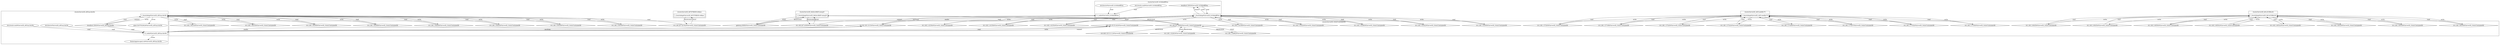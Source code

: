 digraph G {
	"10.1.80.247:52782#ServerID_OuterContainerID"->"1_fwatchdog#ServerID_667d78fb58-w6kmc"[ label="POST" ];
	"1_fwatchdog#ServerID_6dcbcc88d5-mmq29"->"gateway:8080#ServerID_OuterContainerID"[ label="POST" ];
	"gateway:8080#ServerID_OuterContainerID"->"1_fwatchdog#ServerID_6dcbcc88d5-mmq29"[ label="RESPONSE" ];
	"1_fwatchdog#ServerID_667d78fb58-w6kmc"->"10.1.80.247:52782#ServerID_OuterContainerID"[ label="RESPONSE" ];
	"1_fwatchdog#ServerID_6dcbcc88d5-mmq29"->"10.1.80.247:43858#ServerID_OuterContainerID"[ label="RESPONSE" ];
	"10.1.80.247:43858#ServerID_OuterContainerID"->"1_fwatchdog#ServerID_6dcbcc88d5-mmq29"[ label="POST" ];
	"10.1.80.247:8080#ServerID_OuterContainerID"->"1_fwatchdog#ServerID_6dcbcc88d5-mmq29"[ label="RESPONSE" ];
	"1_fwatchdog#ServerID_6dcbcc88d5-mmq29"->"10.1.80.247:8080#ServerID_OuterContainerID"[ label="POST" ];
	"localhost:3000#ServerID_b10d4e8ff34a"->"1_fwatchdog#ServerID_b10d4e8ff34a"[ label="read" ];
	"1_fwatchdog#ServerID_b10d4e8ff34a"->"localhost:3000#ServerID_b10d4e8ff34a"[ label="connect" ];
	"1_fwatchdog#ServerID_b10d4e8ff34a"->"localhost:3000#ServerID_b10d4e8ff34a"[ label="write" ];
	"10.1.80.247:43858#ServerID_OuterContainerID"->"1_fwatchdog#ServerID_b10d4e8ff34a"[ label="read" ];
	"11_node#ServerID_b10d4e8ff34a"->"10.152.183.10:53#ServerID_OuterContainerID"[ label="sendto" ];
	"/etc/hosts#ServerID_b10d4e8ff34a"->"11_node#ServerID_b10d4e8ff34a"[ label="read" ];
	"/etc/resolv.conf#ServerID_b10d4e8ff34a"->"11_node#ServerID_b10d4e8ff34a"[ label="read" ];
	"10.152.183.10:53#ServerID_OuterContainerID"->"11_node#ServerID_b10d4e8ff34a"[ label="recvfrom" ];
	"11_node#ServerID_b10d4e8ff34a"->"gateway:8080#ServerID_OuterContainerID"[ label="connect" ];
	"1_fwatchdog#ServerID_ef03aa1de3fe"->"localhost:3000#ServerID_ef03aa1de3fe"[ label="connect" ];
	"localhost:3000#ServerID_ef03aa1de3fe"->"1_fwatchdog#ServerID_ef03aa1de3fe"[ label="read" ];
	"10.1.80.247:52782#ServerID_OuterContainerID"->"1_fwatchdog#ServerID_ef03aa1de3fe"[ label="read" ];
	"1_fwatchdog#ServerID_ef03aa1de3fe"->"localhost:3000#ServerID_ef03aa1de3fe"[ label="write" ];
	"/etc/hosts#ServerID_ef03aa1de3fe"->"12_node#ServerID_ef03aa1de3fe"[ label="read" ];
	"/etc/resolv.conf#ServerID_ef03aa1de3fe"->"12_node#ServerID_ef03aa1de3fe"[ label="read" ];
	"localhost:3000#ServerID_ef03aa1de3fe"->"12_node#ServerID_ef03aa1de3fe"[ label="read" ];
	"12_node#ServerID_ef03aa1de3fe"->"10.152.183.10:53#ServerID_OuterContainerID"[ label="sendto" ];
	"10.152.183.10:53#ServerID_OuterContainerID"->"12_node#ServerID_ef03aa1de3fe"[ label="recvfrom" ];
	"182.255.35.53:443#ServerID_OuterContainerID"->"12_node#ServerID_ef03aa1de3fe"[ label="read" ];
	"12_node#ServerID_ef03aa1de3fe"->"182.255.35.53:443#ServerID_OuterContainerID"[ label="write" ];
	"12_node#ServerID_ef03aa1de3fe"->"182.255.35.53:443#ServerID_OuterContainerID"[ label="connect" ];
	"10.1.80.1:37200#ServerID_OuterContainerID"->"1_fwatchdog#ServerID_4451aee8bc70"[ label="read" ];
	"10.1.80.1:37198#ServerID_OuterContainerID"->"1_fwatchdog#ServerID_4451aee8bc70"[ label="read" ];
	"1_fwatchdog#ServerID_4451aee8bc70"->"10.1.80.1:37200#ServerID_OuterContainerID"[ label="write" ];
	"1_fwatchdog#ServerID_4451aee8bc70"->"10.1.80.1:37198#ServerID_OuterContainerID"[ label="write" ];
	"10.1.80.1:43354#ServerID_OuterContainerID"->"1_fwatchdog#ServerID_b10d4e8ff34a"[ label="read" ];
	"10.1.80.1:43358#ServerID_OuterContainerID"->"1_fwatchdog#ServerID_b10d4e8ff34a"[ label="read" ];
	"10.1.80.1:60458#ServerID_OuterContainerID"->"1_fwatchdog#ServerID_b81a51f66a3b"[ label="read" ];
	"1_fwatchdog#ServerID_b81a51f66a3b"->"10.1.80.1:60458#ServerID_OuterContainerID"[ label="write" ];
	"1_fwatchdog#ServerID_b10d4e8ff34a"->"10.1.80.1:43358#ServerID_OuterContainerID"[ label="write" ];
	"1_fwatchdog#ServerID_b10d4e8ff34a"->"10.1.80.1:43354#ServerID_OuterContainerID"[ label="write" ];
	"10.1.80.1:60454#ServerID_OuterContainerID"->"1_fwatchdog#ServerID_b81a51f66a3b"[ label="read" ];
	"1_fwatchdog#ServerID_b81a51f66a3b"->"10.1.80.1:60454#ServerID_OuterContainerID"[ label="write" ];
	"10.1.80.1:56266#ServerID_OuterContainerID"->"1_fwatchdog#ServerID_ef03aa1de3fe"[ label="read" ];
	"10.1.80.1:56264#ServerID_OuterContainerID"->"1_fwatchdog#ServerID_ef03aa1de3fe"[ label="read" ];
	"1_fwatchdog#ServerID_ef03aa1de3fe"->"10.1.80.1:56266#ServerID_OuterContainerID"[ label="write" ];
	"1_fwatchdog#ServerID_ef03aa1de3fe"->"10.1.80.1:56264#ServerID_OuterContainerID"[ label="write" ];
	"12_node#ServerID_ef03aa1de3fe"->"/home/app/escape2.sh#ServerID_ef03aa1de3fe"[ label="write" ];
	"1_fwatchdog#ServerID_ef03aa1de3fe"->"pipe:[320783282]#ServerID_ef03aa1de3fe"[ label="write" ];
	"10.1.80.1:37240#ServerID_OuterContainerID"->"1_fwatchdog#ServerID_4451aee8bc70"[ label="read" ];
	"10.1.80.1:60500#ServerID_OuterContainerID"->"1_fwatchdog#ServerID_b81a51f66a3b"[ label="read" ];
	"10.1.80.1:37242#ServerID_OuterContainerID"->"1_fwatchdog#ServerID_4451aee8bc70"[ label="read" ];
	"1_fwatchdog#ServerID_4451aee8bc70"->"10.1.80.1:37242#ServerID_OuterContainerID"[ label="write" ];
	"10.1.80.1:60502#ServerID_OuterContainerID"->"1_fwatchdog#ServerID_b81a51f66a3b"[ label="read" ];
	"1_fwatchdog#ServerID_4451aee8bc70"->"10.1.80.1:37240#ServerID_OuterContainerID"[ label="write" ];
	"1_fwatchdog#ServerID_b81a51f66a3b"->"10.1.80.1:60502#ServerID_OuterContainerID"[ label="write" ];
	"10.1.80.1:43394#ServerID_OuterContainerID"->"1_fwatchdog#ServerID_b10d4e8ff34a"[ label="read" ];
	"1_fwatchdog#ServerID_b81a51f66a3b"->"10.1.80.1:60500#ServerID_OuterContainerID"[ label="write" ];
	"10.1.80.1:43396#ServerID_OuterContainerID"->"1_fwatchdog#ServerID_b10d4e8ff34a"[ label="read" ];
	"1_fwatchdog#ServerID_b10d4e8ff34a"->"10.1.80.1:43394#ServerID_OuterContainerID"[ label="write" ];
	"10.1.80.1:56309#ServerID_OuterContainerID"->"1_fwatchdog#ServerID_ef03aa1de3fe"[ label="read" ];
	"1_fwatchdog#ServerID_b10d4e8ff34a"->"10.1.80.1:43396#ServerID_OuterContainerID"[ label="write" ];
	"1_fwatchdog#ServerID_ef03aa1de3fe"->"10.1.80.1:56309#ServerID_OuterContainerID"[ label="write" ];
	"10.1.80.1:56308#ServerID_OuterContainerID"->"1_fwatchdog#ServerID_ef03aa1de3fe"[ label="read" ];
	"1_fwatchdog#ServerID_ef03aa1de3fe"->"10.1.80.1:56308#ServerID_OuterContainerID"[ label="write" ];
	"10.1.80.1:37266#ServerID_OuterContainerID"->"1_fwatchdog#ServerID_4451aee8bc70"[ label="read" ];
	"10.1.80.1:37267#ServerID_OuterContainerID"->"1_fwatchdog#ServerID_4451aee8bc70"[ label="read" ];
	"1_fwatchdog#ServerID_4451aee8bc70"->"10.1.80.1:37266#ServerID_OuterContainerID"[ label="write" ];
	"1_fwatchdog#ServerID_4451aee8bc70"->"10.1.80.1:37267#ServerID_OuterContainerID"[ label="write" ];
	"10.1.80.1:43422#ServerID_OuterContainerID"->"1_fwatchdog#ServerID_b10d4e8ff34a"[ label="read" ];
	"10.1.80.1:60522#ServerID_OuterContainerID"->"1_fwatchdog#ServerID_b81a51f66a3b"[ label="read" ];
	"10.1.80.1:60528#ServerID_OuterContainerID"->"1_fwatchdog#ServerID_b81a51f66a3b"[ label="read" ];
	"10.1.80.1:43424#ServerID_OuterContainerID"->"1_fwatchdog#ServerID_b10d4e8ff34a"[ label="read" ];
	"1_fwatchdog#ServerID_b10d4e8ff34a"->"10.1.80.1:43424#ServerID_OuterContainerID"[ label="write" ];
	"1_fwatchdog#ServerID_b81a51f66a3b"->"10.1.80.1:60528#ServerID_OuterContainerID"[ label="write" ];
	"1_fwatchdog#ServerID_b81a51f66a3b"->"10.1.80.1:60522#ServerID_OuterContainerID"[ label="write" ];
	"1_fwatchdog#ServerID_b10d4e8ff34a"->"10.1.80.1:43422#ServerID_OuterContainerID"[ label="write" ];
	"10.1.80.1:56334#ServerID_OuterContainerID"->"1_fwatchdog#ServerID_ef03aa1de3fe"[ label="read" ];
	"10.1.80.1:56336#ServerID_OuterContainerID"->"1_fwatchdog#ServerID_ef03aa1de3fe"[ label="read" ];
	"1_fwatchdog#ServerID_ef03aa1de3fe"->"10.1.80.1:56334#ServerID_OuterContainerID"[ label="write" ];
	"10.1.80.1:37302#ServerID_OuterContainerID"->"1_fwatchdog#ServerID_4451aee8bc70"[ label="read" ];
	"1_fwatchdog#ServerID_ef03aa1de3fe"->"10.1.80.1:56336#ServerID_OuterContainerID"[ label="write" ];
	"10.1.80.1:37300#ServerID_OuterContainerID"->"1_fwatchdog#ServerID_4451aee8bc70"[ label="read" ];
	"1_fwatchdog#ServerID_4451aee8bc70"->"10.1.80.1:37300#ServerID_OuterContainerID"[ label="write" ];
	"1_fwatchdog#ServerID_4451aee8bc70"->"10.1.80.1:37302#ServerID_OuterContainerID"[ label="write" ];
	"10.1.80.1:43460#ServerID_OuterContainerID"->"1_fwatchdog#ServerID_b10d4e8ff34a"[ label="read" ];
	"1_fwatchdog#ServerID_b10d4e8ff34a"->"10.1.80.1:43460#ServerID_OuterContainerID"[ label="write" ];
	"10.1.80.1:43458#ServerID_OuterContainerID"->"1_fwatchdog#ServerID_b10d4e8ff34a"[ label="read" ];
	"1_fwatchdog#ServerID_b10d4e8ff34a"->"10.1.80.1:43458#ServerID_OuterContainerID"[ label="write" ];
	"10.1.80.1:60558#ServerID_OuterContainerID"->"1_fwatchdog#ServerID_b81a51f66a3b"[ label="read" ];
	"1_fwatchdog#ServerID_b81a51f66a3b"->"10.1.80.1:60558#ServerID_OuterContainerID"[ label="write" ];
	"10.1.80.1:60556#ServerID_OuterContainerID"->"1_fwatchdog#ServerID_b81a51f66a3b"[ label="read" ];
	"1_fwatchdog#ServerID_b81a51f66a3b"->"10.1.80.1:60556#ServerID_OuterContainerID"[ label="write" ];
	"10.1.80.1:56366#ServerID_OuterContainerID"->"1_fwatchdog#ServerID_ef03aa1de3fe"[ label="read" ];
	"10.1.80.1:56368#ServerID_OuterContainerID"->"1_fwatchdog#ServerID_ef03aa1de3fe"[ label="read" ];
	"1_fwatchdog#ServerID_ef03aa1de3fe"->"10.1.80.1:56368#ServerID_OuterContainerID"[ label="write" ];
	"1_fwatchdog#ServerID_ef03aa1de3fe"->"10.1.80.1:56366#ServerID_OuterContainerID"[ label="write" ];
	"10.1.80.247:8080#ServerID_OuterContainerID"->"10.1.80.1:34982#ServerID_OuterContainerID"[ label="RESPONSE" ];
	"10.1.80.1:34982#ServerID_OuterContainerID"->"10.1.80.247:8080#ServerID_OuterContainerID"[ label="POST" ];
	"10.1.80.247:8080#ServerID_OuterContainerID"->"10.0.88.125:31112#ServerID_OuterContainerID"[ label="RESPONSE" ];
	"10.1.80.1:32283#ServerID_OuterContainerID"->"10.1.80.247:8080#ServerID_OuterContainerID"[ label="POST" ];
	"10.1.80.247:8080#ServerID_OuterContainerID"->"10.1.80.1:32283#ServerID_OuterContainerID"[ label="RESPONSE" ];
	subgraph "clusterServerID_4451aee8bc70" {
	label="clusterServerID_4451aee8bc70";
	"1_fwatchdog#ServerID_4451aee8bc70" [ shape=box ];

}
;
	subgraph "clusterServerID_667d78fb58-w6kmc" {
	label="clusterServerID_667d78fb58-w6kmc";
	"1_fwatchdog#ServerID_667d78fb58-w6kmc" [ shape=box ];

}
;
	subgraph "clusterServerID_6dcbcc88d5-mmq29" {
	label="clusterServerID_6dcbcc88d5-mmq29";
	"1_fwatchdog#ServerID_6dcbcc88d5-mmq29" [ shape=box ];

}
;
	subgraph "clusterServerID_OuterContainerID" {
	label="clusterServerID_OuterContainerID";
	"10.0.88.125:31112#ServerID_OuterContainerID" [ shape=diamond ];
	"10.1.80.1:32283#ServerID_OuterContainerID" [ shape=diamond ];
	"10.1.80.1:34982#ServerID_OuterContainerID" [ shape=diamond ];
	"10.1.80.1:37198#ServerID_OuterContainerID" [ shape=diamond ];
	"10.1.80.1:37200#ServerID_OuterContainerID" [ shape=diamond ];
	"10.1.80.1:37240#ServerID_OuterContainerID" [ shape=diamond ];
	"10.1.80.1:37242#ServerID_OuterContainerID" [ shape=diamond ];
	"10.1.80.1:37266#ServerID_OuterContainerID" [ shape=diamond ];
	"10.1.80.1:37267#ServerID_OuterContainerID" [ shape=diamond ];
	"10.1.80.1:37300#ServerID_OuterContainerID" [ shape=diamond ];
	"10.1.80.1:37302#ServerID_OuterContainerID" [ shape=diamond ];
	"10.1.80.1:43354#ServerID_OuterContainerID" [ shape=diamond ];
	"10.1.80.1:43358#ServerID_OuterContainerID" [ shape=diamond ];
	"10.1.80.1:43394#ServerID_OuterContainerID" [ shape=diamond ];
	"10.1.80.1:43396#ServerID_OuterContainerID" [ shape=diamond ];
	"10.1.80.1:43422#ServerID_OuterContainerID" [ shape=diamond ];
	"10.1.80.1:43424#ServerID_OuterContainerID" [ shape=diamond ];
	"10.1.80.1:43458#ServerID_OuterContainerID" [ shape=diamond ];
	"10.1.80.1:43460#ServerID_OuterContainerID" [ shape=diamond ];
	"10.1.80.1:56264#ServerID_OuterContainerID" [ shape=diamond ];
	"10.1.80.1:56266#ServerID_OuterContainerID" [ shape=diamond ];
	"10.1.80.1:56308#ServerID_OuterContainerID" [ shape=diamond ];
	"10.1.80.1:56309#ServerID_OuterContainerID" [ shape=diamond ];
	"10.1.80.1:56334#ServerID_OuterContainerID" [ shape=diamond ];
	"10.1.80.1:56336#ServerID_OuterContainerID" [ shape=diamond ];
	"10.1.80.1:56366#ServerID_OuterContainerID" [ shape=diamond ];
	"10.1.80.1:56368#ServerID_OuterContainerID" [ shape=diamond ];
	"10.1.80.1:60454#ServerID_OuterContainerID" [ shape=diamond ];
	"10.1.80.1:60458#ServerID_OuterContainerID" [ shape=diamond ];
	"10.1.80.1:60500#ServerID_OuterContainerID" [ shape=diamond ];
	"10.1.80.1:60502#ServerID_OuterContainerID" [ shape=diamond ];
	"10.1.80.1:60522#ServerID_OuterContainerID" [ shape=diamond ];
	"10.1.80.1:60528#ServerID_OuterContainerID" [ shape=diamond ];
	"10.1.80.1:60556#ServerID_OuterContainerID" [ shape=diamond ];
	"10.1.80.1:60558#ServerID_OuterContainerID" [ shape=diamond ];
	"10.1.80.247:43858#ServerID_OuterContainerID" [ shape=diamond ];
	"10.1.80.247:52782#ServerID_OuterContainerID" [ shape=diamond ];
	"10.1.80.247:8080#ServerID_OuterContainerID" [ shape=diamond ];
	"10.152.183.10:53#ServerID_OuterContainerID" [ shape=diamond ];
	"182.255.35.53:443#ServerID_OuterContainerID" [ shape=diamond ];
	"gateway:8080#ServerID_OuterContainerID" [ shape=diamond ];

}
;
	subgraph "clusterServerID_b10d4e8ff34a" {
	label="clusterServerID_b10d4e8ff34a";
	"/etc/hosts#ServerID_b10d4e8ff34a" [ shape=ellipse ];
	"/etc/resolv.conf#ServerID_b10d4e8ff34a" [ shape=ellipse ];
	"11_node#ServerID_b10d4e8ff34a" [ shape=box ];
	"1_fwatchdog#ServerID_b10d4e8ff34a" [ shape=box ];
	"localhost:3000#ServerID_b10d4e8ff34a" [ shape=diamond ];

}
;
	subgraph "clusterServerID_b81a51f66a3b" {
	label="clusterServerID_b81a51f66a3b";
	"1_fwatchdog#ServerID_b81a51f66a3b" [ shape=box ];

}
;
	subgraph "clusterServerID_ef03aa1de3fe" {
	label="clusterServerID_ef03aa1de3fe";
	"/etc/hosts#ServerID_ef03aa1de3fe" [ shape=ellipse ];
	"/etc/resolv.conf#ServerID_ef03aa1de3fe" [ shape=ellipse ];
	"/home/app/escape2.sh#ServerID_ef03aa1de3fe" [ shape=ellipse ];
	"12_node#ServerID_ef03aa1de3fe" [ shape=box ];
	"1_fwatchdog#ServerID_ef03aa1de3fe" [ shape=box ];
	"localhost:3000#ServerID_ef03aa1de3fe" [ shape=diamond ];
	"pipe:[320783282]#ServerID_ef03aa1de3fe" [ shape=ellipse ];

}
;

}
